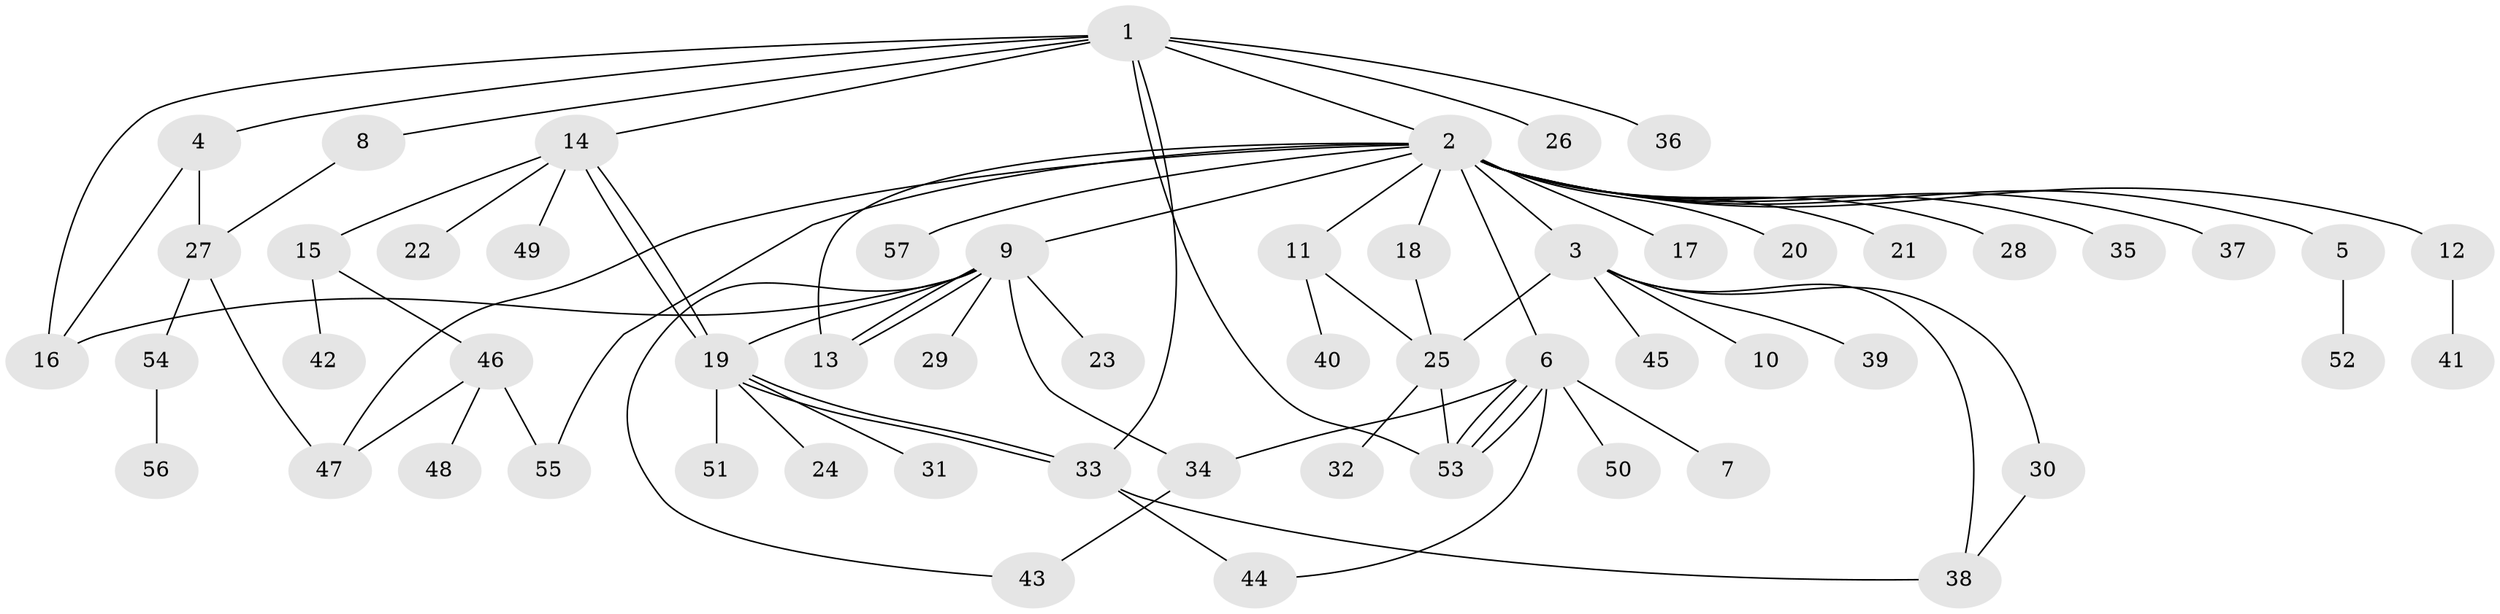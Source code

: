 // Generated by graph-tools (version 1.1) at 2025/49/03/09/25 03:49:54]
// undirected, 57 vertices, 79 edges
graph export_dot {
graph [start="1"]
  node [color=gray90,style=filled];
  1;
  2;
  3;
  4;
  5;
  6;
  7;
  8;
  9;
  10;
  11;
  12;
  13;
  14;
  15;
  16;
  17;
  18;
  19;
  20;
  21;
  22;
  23;
  24;
  25;
  26;
  27;
  28;
  29;
  30;
  31;
  32;
  33;
  34;
  35;
  36;
  37;
  38;
  39;
  40;
  41;
  42;
  43;
  44;
  45;
  46;
  47;
  48;
  49;
  50;
  51;
  52;
  53;
  54;
  55;
  56;
  57;
  1 -- 2;
  1 -- 4;
  1 -- 8;
  1 -- 14;
  1 -- 16;
  1 -- 26;
  1 -- 33;
  1 -- 36;
  1 -- 53;
  2 -- 3;
  2 -- 5;
  2 -- 6;
  2 -- 9;
  2 -- 11;
  2 -- 12;
  2 -- 13;
  2 -- 17;
  2 -- 18;
  2 -- 20;
  2 -- 21;
  2 -- 28;
  2 -- 35;
  2 -- 37;
  2 -- 47;
  2 -- 55;
  2 -- 57;
  3 -- 10;
  3 -- 25;
  3 -- 30;
  3 -- 38;
  3 -- 39;
  3 -- 45;
  4 -- 16;
  4 -- 27;
  5 -- 52;
  6 -- 7;
  6 -- 34;
  6 -- 44;
  6 -- 50;
  6 -- 53;
  6 -- 53;
  6 -- 53;
  8 -- 27;
  9 -- 13;
  9 -- 13;
  9 -- 16;
  9 -- 19;
  9 -- 23;
  9 -- 29;
  9 -- 34;
  9 -- 43;
  11 -- 25;
  11 -- 40;
  12 -- 41;
  14 -- 15;
  14 -- 19;
  14 -- 19;
  14 -- 22;
  14 -- 49;
  15 -- 42;
  15 -- 46;
  18 -- 25;
  19 -- 24;
  19 -- 31;
  19 -- 33;
  19 -- 33;
  19 -- 51;
  25 -- 32;
  25 -- 53;
  27 -- 47;
  27 -- 54;
  30 -- 38;
  33 -- 38;
  33 -- 44;
  34 -- 43;
  46 -- 47;
  46 -- 48;
  46 -- 55;
  54 -- 56;
}
